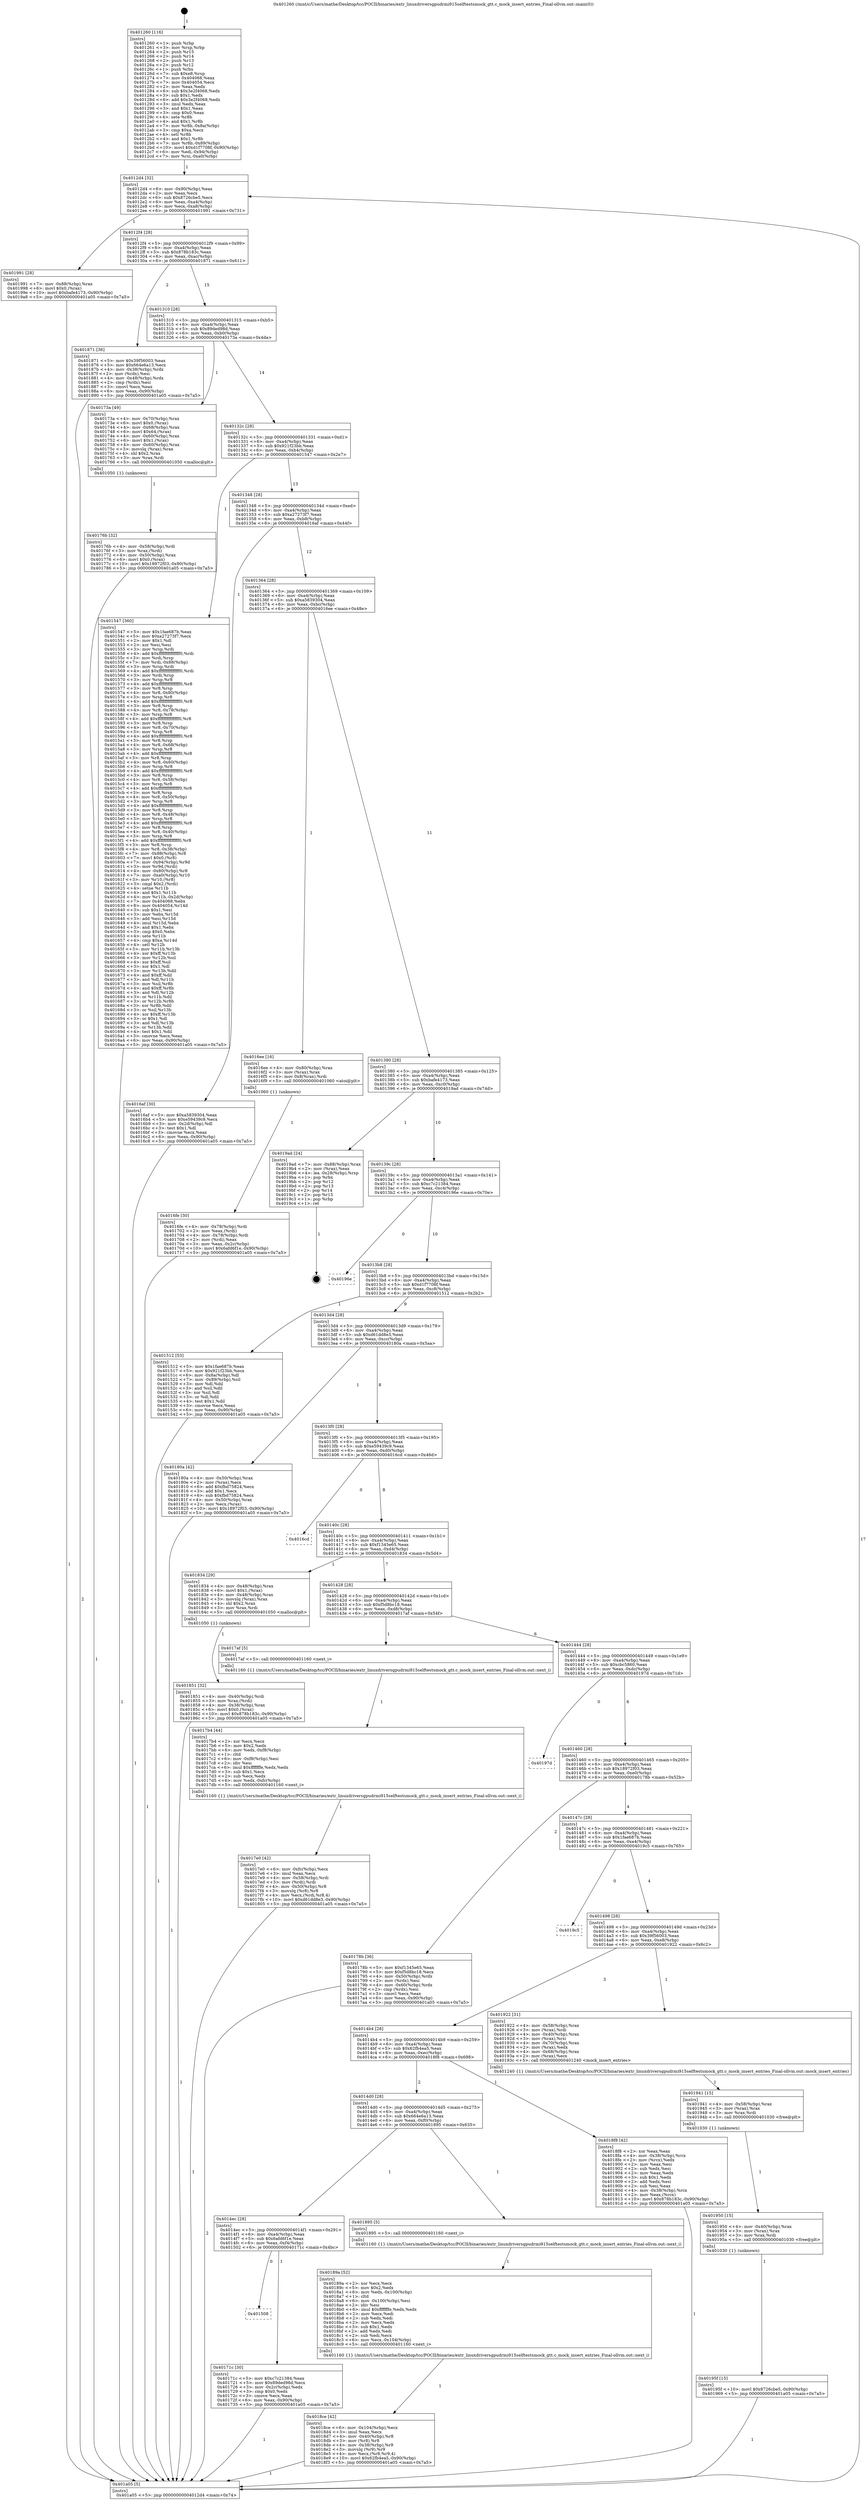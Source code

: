 digraph "0x401260" {
  label = "0x401260 (/mnt/c/Users/mathe/Desktop/tcc/POCII/binaries/extr_linuxdriversgpudrmi915selftestsmock_gtt.c_mock_insert_entries_Final-ollvm.out::main(0))"
  labelloc = "t"
  node[shape=record]

  Entry [label="",width=0.3,height=0.3,shape=circle,fillcolor=black,style=filled]
  "0x4012d4" [label="{
     0x4012d4 [32]\l
     | [instrs]\l
     &nbsp;&nbsp;0x4012d4 \<+6\>: mov -0x90(%rbp),%eax\l
     &nbsp;&nbsp;0x4012da \<+2\>: mov %eax,%ecx\l
     &nbsp;&nbsp;0x4012dc \<+6\>: sub $0x8726cbe5,%ecx\l
     &nbsp;&nbsp;0x4012e2 \<+6\>: mov %eax,-0xa4(%rbp)\l
     &nbsp;&nbsp;0x4012e8 \<+6\>: mov %ecx,-0xa8(%rbp)\l
     &nbsp;&nbsp;0x4012ee \<+6\>: je 0000000000401991 \<main+0x731\>\l
  }"]
  "0x401991" [label="{
     0x401991 [28]\l
     | [instrs]\l
     &nbsp;&nbsp;0x401991 \<+7\>: mov -0x88(%rbp),%rax\l
     &nbsp;&nbsp;0x401998 \<+6\>: movl $0x0,(%rax)\l
     &nbsp;&nbsp;0x40199e \<+10\>: movl $0xbafe4173,-0x90(%rbp)\l
     &nbsp;&nbsp;0x4019a8 \<+5\>: jmp 0000000000401a05 \<main+0x7a5\>\l
  }"]
  "0x4012f4" [label="{
     0x4012f4 [28]\l
     | [instrs]\l
     &nbsp;&nbsp;0x4012f4 \<+5\>: jmp 00000000004012f9 \<main+0x99\>\l
     &nbsp;&nbsp;0x4012f9 \<+6\>: mov -0xa4(%rbp),%eax\l
     &nbsp;&nbsp;0x4012ff \<+5\>: sub $0x878b183c,%eax\l
     &nbsp;&nbsp;0x401304 \<+6\>: mov %eax,-0xac(%rbp)\l
     &nbsp;&nbsp;0x40130a \<+6\>: je 0000000000401871 \<main+0x611\>\l
  }"]
  Exit [label="",width=0.3,height=0.3,shape=circle,fillcolor=black,style=filled,peripheries=2]
  "0x401871" [label="{
     0x401871 [36]\l
     | [instrs]\l
     &nbsp;&nbsp;0x401871 \<+5\>: mov $0x39f56003,%eax\l
     &nbsp;&nbsp;0x401876 \<+5\>: mov $0x664e6a13,%ecx\l
     &nbsp;&nbsp;0x40187b \<+4\>: mov -0x38(%rbp),%rdx\l
     &nbsp;&nbsp;0x40187f \<+2\>: mov (%rdx),%esi\l
     &nbsp;&nbsp;0x401881 \<+4\>: mov -0x48(%rbp),%rdx\l
     &nbsp;&nbsp;0x401885 \<+2\>: cmp (%rdx),%esi\l
     &nbsp;&nbsp;0x401887 \<+3\>: cmovl %ecx,%eax\l
     &nbsp;&nbsp;0x40188a \<+6\>: mov %eax,-0x90(%rbp)\l
     &nbsp;&nbsp;0x401890 \<+5\>: jmp 0000000000401a05 \<main+0x7a5\>\l
  }"]
  "0x401310" [label="{
     0x401310 [28]\l
     | [instrs]\l
     &nbsp;&nbsp;0x401310 \<+5\>: jmp 0000000000401315 \<main+0xb5\>\l
     &nbsp;&nbsp;0x401315 \<+6\>: mov -0xa4(%rbp),%eax\l
     &nbsp;&nbsp;0x40131b \<+5\>: sub $0x89ded98d,%eax\l
     &nbsp;&nbsp;0x401320 \<+6\>: mov %eax,-0xb0(%rbp)\l
     &nbsp;&nbsp;0x401326 \<+6\>: je 000000000040173a \<main+0x4da\>\l
  }"]
  "0x40195f" [label="{
     0x40195f [15]\l
     | [instrs]\l
     &nbsp;&nbsp;0x40195f \<+10\>: movl $0x8726cbe5,-0x90(%rbp)\l
     &nbsp;&nbsp;0x401969 \<+5\>: jmp 0000000000401a05 \<main+0x7a5\>\l
  }"]
  "0x40173a" [label="{
     0x40173a [49]\l
     | [instrs]\l
     &nbsp;&nbsp;0x40173a \<+4\>: mov -0x70(%rbp),%rax\l
     &nbsp;&nbsp;0x40173e \<+6\>: movl $0x0,(%rax)\l
     &nbsp;&nbsp;0x401744 \<+4\>: mov -0x68(%rbp),%rax\l
     &nbsp;&nbsp;0x401748 \<+6\>: movl $0x64,(%rax)\l
     &nbsp;&nbsp;0x40174e \<+4\>: mov -0x60(%rbp),%rax\l
     &nbsp;&nbsp;0x401752 \<+6\>: movl $0x1,(%rax)\l
     &nbsp;&nbsp;0x401758 \<+4\>: mov -0x60(%rbp),%rax\l
     &nbsp;&nbsp;0x40175c \<+3\>: movslq (%rax),%rax\l
     &nbsp;&nbsp;0x40175f \<+4\>: shl $0x2,%rax\l
     &nbsp;&nbsp;0x401763 \<+3\>: mov %rax,%rdi\l
     &nbsp;&nbsp;0x401766 \<+5\>: call 0000000000401050 \<malloc@plt\>\l
     | [calls]\l
     &nbsp;&nbsp;0x401050 \{1\} (unknown)\l
  }"]
  "0x40132c" [label="{
     0x40132c [28]\l
     | [instrs]\l
     &nbsp;&nbsp;0x40132c \<+5\>: jmp 0000000000401331 \<main+0xd1\>\l
     &nbsp;&nbsp;0x401331 \<+6\>: mov -0xa4(%rbp),%eax\l
     &nbsp;&nbsp;0x401337 \<+5\>: sub $0x921f23bb,%eax\l
     &nbsp;&nbsp;0x40133c \<+6\>: mov %eax,-0xb4(%rbp)\l
     &nbsp;&nbsp;0x401342 \<+6\>: je 0000000000401547 \<main+0x2e7\>\l
  }"]
  "0x401950" [label="{
     0x401950 [15]\l
     | [instrs]\l
     &nbsp;&nbsp;0x401950 \<+4\>: mov -0x40(%rbp),%rax\l
     &nbsp;&nbsp;0x401954 \<+3\>: mov (%rax),%rax\l
     &nbsp;&nbsp;0x401957 \<+3\>: mov %rax,%rdi\l
     &nbsp;&nbsp;0x40195a \<+5\>: call 0000000000401030 \<free@plt\>\l
     | [calls]\l
     &nbsp;&nbsp;0x401030 \{1\} (unknown)\l
  }"]
  "0x401547" [label="{
     0x401547 [360]\l
     | [instrs]\l
     &nbsp;&nbsp;0x401547 \<+5\>: mov $0x1fae687b,%eax\l
     &nbsp;&nbsp;0x40154c \<+5\>: mov $0xa27273f7,%ecx\l
     &nbsp;&nbsp;0x401551 \<+2\>: mov $0x1,%dl\l
     &nbsp;&nbsp;0x401553 \<+2\>: xor %esi,%esi\l
     &nbsp;&nbsp;0x401555 \<+3\>: mov %rsp,%rdi\l
     &nbsp;&nbsp;0x401558 \<+4\>: add $0xfffffffffffffff0,%rdi\l
     &nbsp;&nbsp;0x40155c \<+3\>: mov %rdi,%rsp\l
     &nbsp;&nbsp;0x40155f \<+7\>: mov %rdi,-0x88(%rbp)\l
     &nbsp;&nbsp;0x401566 \<+3\>: mov %rsp,%rdi\l
     &nbsp;&nbsp;0x401569 \<+4\>: add $0xfffffffffffffff0,%rdi\l
     &nbsp;&nbsp;0x40156d \<+3\>: mov %rdi,%rsp\l
     &nbsp;&nbsp;0x401570 \<+3\>: mov %rsp,%r8\l
     &nbsp;&nbsp;0x401573 \<+4\>: add $0xfffffffffffffff0,%r8\l
     &nbsp;&nbsp;0x401577 \<+3\>: mov %r8,%rsp\l
     &nbsp;&nbsp;0x40157a \<+4\>: mov %r8,-0x80(%rbp)\l
     &nbsp;&nbsp;0x40157e \<+3\>: mov %rsp,%r8\l
     &nbsp;&nbsp;0x401581 \<+4\>: add $0xfffffffffffffff0,%r8\l
     &nbsp;&nbsp;0x401585 \<+3\>: mov %r8,%rsp\l
     &nbsp;&nbsp;0x401588 \<+4\>: mov %r8,-0x78(%rbp)\l
     &nbsp;&nbsp;0x40158c \<+3\>: mov %rsp,%r8\l
     &nbsp;&nbsp;0x40158f \<+4\>: add $0xfffffffffffffff0,%r8\l
     &nbsp;&nbsp;0x401593 \<+3\>: mov %r8,%rsp\l
     &nbsp;&nbsp;0x401596 \<+4\>: mov %r8,-0x70(%rbp)\l
     &nbsp;&nbsp;0x40159a \<+3\>: mov %rsp,%r8\l
     &nbsp;&nbsp;0x40159d \<+4\>: add $0xfffffffffffffff0,%r8\l
     &nbsp;&nbsp;0x4015a1 \<+3\>: mov %r8,%rsp\l
     &nbsp;&nbsp;0x4015a4 \<+4\>: mov %r8,-0x68(%rbp)\l
     &nbsp;&nbsp;0x4015a8 \<+3\>: mov %rsp,%r8\l
     &nbsp;&nbsp;0x4015ab \<+4\>: add $0xfffffffffffffff0,%r8\l
     &nbsp;&nbsp;0x4015af \<+3\>: mov %r8,%rsp\l
     &nbsp;&nbsp;0x4015b2 \<+4\>: mov %r8,-0x60(%rbp)\l
     &nbsp;&nbsp;0x4015b6 \<+3\>: mov %rsp,%r8\l
     &nbsp;&nbsp;0x4015b9 \<+4\>: add $0xfffffffffffffff0,%r8\l
     &nbsp;&nbsp;0x4015bd \<+3\>: mov %r8,%rsp\l
     &nbsp;&nbsp;0x4015c0 \<+4\>: mov %r8,-0x58(%rbp)\l
     &nbsp;&nbsp;0x4015c4 \<+3\>: mov %rsp,%r8\l
     &nbsp;&nbsp;0x4015c7 \<+4\>: add $0xfffffffffffffff0,%r8\l
     &nbsp;&nbsp;0x4015cb \<+3\>: mov %r8,%rsp\l
     &nbsp;&nbsp;0x4015ce \<+4\>: mov %r8,-0x50(%rbp)\l
     &nbsp;&nbsp;0x4015d2 \<+3\>: mov %rsp,%r8\l
     &nbsp;&nbsp;0x4015d5 \<+4\>: add $0xfffffffffffffff0,%r8\l
     &nbsp;&nbsp;0x4015d9 \<+3\>: mov %r8,%rsp\l
     &nbsp;&nbsp;0x4015dc \<+4\>: mov %r8,-0x48(%rbp)\l
     &nbsp;&nbsp;0x4015e0 \<+3\>: mov %rsp,%r8\l
     &nbsp;&nbsp;0x4015e3 \<+4\>: add $0xfffffffffffffff0,%r8\l
     &nbsp;&nbsp;0x4015e7 \<+3\>: mov %r8,%rsp\l
     &nbsp;&nbsp;0x4015ea \<+4\>: mov %r8,-0x40(%rbp)\l
     &nbsp;&nbsp;0x4015ee \<+3\>: mov %rsp,%r8\l
     &nbsp;&nbsp;0x4015f1 \<+4\>: add $0xfffffffffffffff0,%r8\l
     &nbsp;&nbsp;0x4015f5 \<+3\>: mov %r8,%rsp\l
     &nbsp;&nbsp;0x4015f8 \<+4\>: mov %r8,-0x38(%rbp)\l
     &nbsp;&nbsp;0x4015fc \<+7\>: mov -0x88(%rbp),%r8\l
     &nbsp;&nbsp;0x401603 \<+7\>: movl $0x0,(%r8)\l
     &nbsp;&nbsp;0x40160a \<+7\>: mov -0x94(%rbp),%r9d\l
     &nbsp;&nbsp;0x401611 \<+3\>: mov %r9d,(%rdi)\l
     &nbsp;&nbsp;0x401614 \<+4\>: mov -0x80(%rbp),%r8\l
     &nbsp;&nbsp;0x401618 \<+7\>: mov -0xa0(%rbp),%r10\l
     &nbsp;&nbsp;0x40161f \<+3\>: mov %r10,(%r8)\l
     &nbsp;&nbsp;0x401622 \<+3\>: cmpl $0x2,(%rdi)\l
     &nbsp;&nbsp;0x401625 \<+4\>: setne %r11b\l
     &nbsp;&nbsp;0x401629 \<+4\>: and $0x1,%r11b\l
     &nbsp;&nbsp;0x40162d \<+4\>: mov %r11b,-0x2d(%rbp)\l
     &nbsp;&nbsp;0x401631 \<+7\>: mov 0x404068,%ebx\l
     &nbsp;&nbsp;0x401638 \<+8\>: mov 0x404054,%r14d\l
     &nbsp;&nbsp;0x401640 \<+3\>: sub $0x1,%esi\l
     &nbsp;&nbsp;0x401643 \<+3\>: mov %ebx,%r15d\l
     &nbsp;&nbsp;0x401646 \<+3\>: add %esi,%r15d\l
     &nbsp;&nbsp;0x401649 \<+4\>: imul %r15d,%ebx\l
     &nbsp;&nbsp;0x40164d \<+3\>: and $0x1,%ebx\l
     &nbsp;&nbsp;0x401650 \<+3\>: cmp $0x0,%ebx\l
     &nbsp;&nbsp;0x401653 \<+4\>: sete %r11b\l
     &nbsp;&nbsp;0x401657 \<+4\>: cmp $0xa,%r14d\l
     &nbsp;&nbsp;0x40165b \<+4\>: setl %r12b\l
     &nbsp;&nbsp;0x40165f \<+3\>: mov %r11b,%r13b\l
     &nbsp;&nbsp;0x401662 \<+4\>: xor $0xff,%r13b\l
     &nbsp;&nbsp;0x401666 \<+3\>: mov %r12b,%sil\l
     &nbsp;&nbsp;0x401669 \<+4\>: xor $0xff,%sil\l
     &nbsp;&nbsp;0x40166d \<+3\>: xor $0x1,%dl\l
     &nbsp;&nbsp;0x401670 \<+3\>: mov %r13b,%dil\l
     &nbsp;&nbsp;0x401673 \<+4\>: and $0xff,%dil\l
     &nbsp;&nbsp;0x401677 \<+3\>: and %dl,%r11b\l
     &nbsp;&nbsp;0x40167a \<+3\>: mov %sil,%r8b\l
     &nbsp;&nbsp;0x40167d \<+4\>: and $0xff,%r8b\l
     &nbsp;&nbsp;0x401681 \<+3\>: and %dl,%r12b\l
     &nbsp;&nbsp;0x401684 \<+3\>: or %r11b,%dil\l
     &nbsp;&nbsp;0x401687 \<+3\>: or %r12b,%r8b\l
     &nbsp;&nbsp;0x40168a \<+3\>: xor %r8b,%dil\l
     &nbsp;&nbsp;0x40168d \<+3\>: or %sil,%r13b\l
     &nbsp;&nbsp;0x401690 \<+4\>: xor $0xff,%r13b\l
     &nbsp;&nbsp;0x401694 \<+3\>: or $0x1,%dl\l
     &nbsp;&nbsp;0x401697 \<+3\>: and %dl,%r13b\l
     &nbsp;&nbsp;0x40169a \<+3\>: or %r13b,%dil\l
     &nbsp;&nbsp;0x40169d \<+4\>: test $0x1,%dil\l
     &nbsp;&nbsp;0x4016a1 \<+3\>: cmovne %ecx,%eax\l
     &nbsp;&nbsp;0x4016a4 \<+6\>: mov %eax,-0x90(%rbp)\l
     &nbsp;&nbsp;0x4016aa \<+5\>: jmp 0000000000401a05 \<main+0x7a5\>\l
  }"]
  "0x401348" [label="{
     0x401348 [28]\l
     | [instrs]\l
     &nbsp;&nbsp;0x401348 \<+5\>: jmp 000000000040134d \<main+0xed\>\l
     &nbsp;&nbsp;0x40134d \<+6\>: mov -0xa4(%rbp),%eax\l
     &nbsp;&nbsp;0x401353 \<+5\>: sub $0xa27273f7,%eax\l
     &nbsp;&nbsp;0x401358 \<+6\>: mov %eax,-0xb8(%rbp)\l
     &nbsp;&nbsp;0x40135e \<+6\>: je 00000000004016af \<main+0x44f\>\l
  }"]
  "0x401941" [label="{
     0x401941 [15]\l
     | [instrs]\l
     &nbsp;&nbsp;0x401941 \<+4\>: mov -0x58(%rbp),%rax\l
     &nbsp;&nbsp;0x401945 \<+3\>: mov (%rax),%rax\l
     &nbsp;&nbsp;0x401948 \<+3\>: mov %rax,%rdi\l
     &nbsp;&nbsp;0x40194b \<+5\>: call 0000000000401030 \<free@plt\>\l
     | [calls]\l
     &nbsp;&nbsp;0x401030 \{1\} (unknown)\l
  }"]
  "0x4016af" [label="{
     0x4016af [30]\l
     | [instrs]\l
     &nbsp;&nbsp;0x4016af \<+5\>: mov $0xa5839304,%eax\l
     &nbsp;&nbsp;0x4016b4 \<+5\>: mov $0xe59439c9,%ecx\l
     &nbsp;&nbsp;0x4016b9 \<+3\>: mov -0x2d(%rbp),%dl\l
     &nbsp;&nbsp;0x4016bc \<+3\>: test $0x1,%dl\l
     &nbsp;&nbsp;0x4016bf \<+3\>: cmovne %ecx,%eax\l
     &nbsp;&nbsp;0x4016c2 \<+6\>: mov %eax,-0x90(%rbp)\l
     &nbsp;&nbsp;0x4016c8 \<+5\>: jmp 0000000000401a05 \<main+0x7a5\>\l
  }"]
  "0x401364" [label="{
     0x401364 [28]\l
     | [instrs]\l
     &nbsp;&nbsp;0x401364 \<+5\>: jmp 0000000000401369 \<main+0x109\>\l
     &nbsp;&nbsp;0x401369 \<+6\>: mov -0xa4(%rbp),%eax\l
     &nbsp;&nbsp;0x40136f \<+5\>: sub $0xa5839304,%eax\l
     &nbsp;&nbsp;0x401374 \<+6\>: mov %eax,-0xbc(%rbp)\l
     &nbsp;&nbsp;0x40137a \<+6\>: je 00000000004016ee \<main+0x48e\>\l
  }"]
  "0x4018ce" [label="{
     0x4018ce [42]\l
     | [instrs]\l
     &nbsp;&nbsp;0x4018ce \<+6\>: mov -0x104(%rbp),%ecx\l
     &nbsp;&nbsp;0x4018d4 \<+3\>: imul %eax,%ecx\l
     &nbsp;&nbsp;0x4018d7 \<+4\>: mov -0x40(%rbp),%r8\l
     &nbsp;&nbsp;0x4018db \<+3\>: mov (%r8),%r8\l
     &nbsp;&nbsp;0x4018de \<+4\>: mov -0x38(%rbp),%r9\l
     &nbsp;&nbsp;0x4018e2 \<+3\>: movslq (%r9),%r9\l
     &nbsp;&nbsp;0x4018e5 \<+4\>: mov %ecx,(%r8,%r9,4)\l
     &nbsp;&nbsp;0x4018e9 \<+10\>: movl $0x62fb4ea5,-0x90(%rbp)\l
     &nbsp;&nbsp;0x4018f3 \<+5\>: jmp 0000000000401a05 \<main+0x7a5\>\l
  }"]
  "0x4016ee" [label="{
     0x4016ee [16]\l
     | [instrs]\l
     &nbsp;&nbsp;0x4016ee \<+4\>: mov -0x80(%rbp),%rax\l
     &nbsp;&nbsp;0x4016f2 \<+3\>: mov (%rax),%rax\l
     &nbsp;&nbsp;0x4016f5 \<+4\>: mov 0x8(%rax),%rdi\l
     &nbsp;&nbsp;0x4016f9 \<+5\>: call 0000000000401060 \<atoi@plt\>\l
     | [calls]\l
     &nbsp;&nbsp;0x401060 \{1\} (unknown)\l
  }"]
  "0x401380" [label="{
     0x401380 [28]\l
     | [instrs]\l
     &nbsp;&nbsp;0x401380 \<+5\>: jmp 0000000000401385 \<main+0x125\>\l
     &nbsp;&nbsp;0x401385 \<+6\>: mov -0xa4(%rbp),%eax\l
     &nbsp;&nbsp;0x40138b \<+5\>: sub $0xbafe4173,%eax\l
     &nbsp;&nbsp;0x401390 \<+6\>: mov %eax,-0xc0(%rbp)\l
     &nbsp;&nbsp;0x401396 \<+6\>: je 00000000004019ad \<main+0x74d\>\l
  }"]
  "0x40189a" [label="{
     0x40189a [52]\l
     | [instrs]\l
     &nbsp;&nbsp;0x40189a \<+2\>: xor %ecx,%ecx\l
     &nbsp;&nbsp;0x40189c \<+5\>: mov $0x2,%edx\l
     &nbsp;&nbsp;0x4018a1 \<+6\>: mov %edx,-0x100(%rbp)\l
     &nbsp;&nbsp;0x4018a7 \<+1\>: cltd\l
     &nbsp;&nbsp;0x4018a8 \<+6\>: mov -0x100(%rbp),%esi\l
     &nbsp;&nbsp;0x4018ae \<+2\>: idiv %esi\l
     &nbsp;&nbsp;0x4018b0 \<+6\>: imul $0xfffffffe,%edx,%edx\l
     &nbsp;&nbsp;0x4018b6 \<+2\>: mov %ecx,%edi\l
     &nbsp;&nbsp;0x4018b8 \<+2\>: sub %edx,%edi\l
     &nbsp;&nbsp;0x4018ba \<+2\>: mov %ecx,%edx\l
     &nbsp;&nbsp;0x4018bc \<+3\>: sub $0x1,%edx\l
     &nbsp;&nbsp;0x4018bf \<+2\>: add %edx,%edi\l
     &nbsp;&nbsp;0x4018c1 \<+2\>: sub %edi,%ecx\l
     &nbsp;&nbsp;0x4018c3 \<+6\>: mov %ecx,-0x104(%rbp)\l
     &nbsp;&nbsp;0x4018c9 \<+5\>: call 0000000000401160 \<next_i\>\l
     | [calls]\l
     &nbsp;&nbsp;0x401160 \{1\} (/mnt/c/Users/mathe/Desktop/tcc/POCII/binaries/extr_linuxdriversgpudrmi915selftestsmock_gtt.c_mock_insert_entries_Final-ollvm.out::next_i)\l
  }"]
  "0x4019ad" [label="{
     0x4019ad [24]\l
     | [instrs]\l
     &nbsp;&nbsp;0x4019ad \<+7\>: mov -0x88(%rbp),%rax\l
     &nbsp;&nbsp;0x4019b4 \<+2\>: mov (%rax),%eax\l
     &nbsp;&nbsp;0x4019b6 \<+4\>: lea -0x28(%rbp),%rsp\l
     &nbsp;&nbsp;0x4019ba \<+1\>: pop %rbx\l
     &nbsp;&nbsp;0x4019bb \<+2\>: pop %r12\l
     &nbsp;&nbsp;0x4019bd \<+2\>: pop %r13\l
     &nbsp;&nbsp;0x4019bf \<+2\>: pop %r14\l
     &nbsp;&nbsp;0x4019c1 \<+2\>: pop %r15\l
     &nbsp;&nbsp;0x4019c3 \<+1\>: pop %rbp\l
     &nbsp;&nbsp;0x4019c4 \<+1\>: ret\l
  }"]
  "0x40139c" [label="{
     0x40139c [28]\l
     | [instrs]\l
     &nbsp;&nbsp;0x40139c \<+5\>: jmp 00000000004013a1 \<main+0x141\>\l
     &nbsp;&nbsp;0x4013a1 \<+6\>: mov -0xa4(%rbp),%eax\l
     &nbsp;&nbsp;0x4013a7 \<+5\>: sub $0xc7c21384,%eax\l
     &nbsp;&nbsp;0x4013ac \<+6\>: mov %eax,-0xc4(%rbp)\l
     &nbsp;&nbsp;0x4013b2 \<+6\>: je 000000000040196e \<main+0x70e\>\l
  }"]
  "0x401851" [label="{
     0x401851 [32]\l
     | [instrs]\l
     &nbsp;&nbsp;0x401851 \<+4\>: mov -0x40(%rbp),%rdi\l
     &nbsp;&nbsp;0x401855 \<+3\>: mov %rax,(%rdi)\l
     &nbsp;&nbsp;0x401858 \<+4\>: mov -0x38(%rbp),%rax\l
     &nbsp;&nbsp;0x40185c \<+6\>: movl $0x0,(%rax)\l
     &nbsp;&nbsp;0x401862 \<+10\>: movl $0x878b183c,-0x90(%rbp)\l
     &nbsp;&nbsp;0x40186c \<+5\>: jmp 0000000000401a05 \<main+0x7a5\>\l
  }"]
  "0x40196e" [label="{
     0x40196e\l
  }", style=dashed]
  "0x4013b8" [label="{
     0x4013b8 [28]\l
     | [instrs]\l
     &nbsp;&nbsp;0x4013b8 \<+5\>: jmp 00000000004013bd \<main+0x15d\>\l
     &nbsp;&nbsp;0x4013bd \<+6\>: mov -0xa4(%rbp),%eax\l
     &nbsp;&nbsp;0x4013c3 \<+5\>: sub $0xd1f7708f,%eax\l
     &nbsp;&nbsp;0x4013c8 \<+6\>: mov %eax,-0xc8(%rbp)\l
     &nbsp;&nbsp;0x4013ce \<+6\>: je 0000000000401512 \<main+0x2b2\>\l
  }"]
  "0x4017e0" [label="{
     0x4017e0 [42]\l
     | [instrs]\l
     &nbsp;&nbsp;0x4017e0 \<+6\>: mov -0xfc(%rbp),%ecx\l
     &nbsp;&nbsp;0x4017e6 \<+3\>: imul %eax,%ecx\l
     &nbsp;&nbsp;0x4017e9 \<+4\>: mov -0x58(%rbp),%rdi\l
     &nbsp;&nbsp;0x4017ed \<+3\>: mov (%rdi),%rdi\l
     &nbsp;&nbsp;0x4017f0 \<+4\>: mov -0x50(%rbp),%r8\l
     &nbsp;&nbsp;0x4017f4 \<+3\>: movslq (%r8),%r8\l
     &nbsp;&nbsp;0x4017f7 \<+4\>: mov %ecx,(%rdi,%r8,4)\l
     &nbsp;&nbsp;0x4017fb \<+10\>: movl $0xd61dd8e3,-0x90(%rbp)\l
     &nbsp;&nbsp;0x401805 \<+5\>: jmp 0000000000401a05 \<main+0x7a5\>\l
  }"]
  "0x401512" [label="{
     0x401512 [53]\l
     | [instrs]\l
     &nbsp;&nbsp;0x401512 \<+5\>: mov $0x1fae687b,%eax\l
     &nbsp;&nbsp;0x401517 \<+5\>: mov $0x921f23bb,%ecx\l
     &nbsp;&nbsp;0x40151c \<+6\>: mov -0x8a(%rbp),%dl\l
     &nbsp;&nbsp;0x401522 \<+7\>: mov -0x89(%rbp),%sil\l
     &nbsp;&nbsp;0x401529 \<+3\>: mov %dl,%dil\l
     &nbsp;&nbsp;0x40152c \<+3\>: and %sil,%dil\l
     &nbsp;&nbsp;0x40152f \<+3\>: xor %sil,%dl\l
     &nbsp;&nbsp;0x401532 \<+3\>: or %dl,%dil\l
     &nbsp;&nbsp;0x401535 \<+4\>: test $0x1,%dil\l
     &nbsp;&nbsp;0x401539 \<+3\>: cmovne %ecx,%eax\l
     &nbsp;&nbsp;0x40153c \<+6\>: mov %eax,-0x90(%rbp)\l
     &nbsp;&nbsp;0x401542 \<+5\>: jmp 0000000000401a05 \<main+0x7a5\>\l
  }"]
  "0x4013d4" [label="{
     0x4013d4 [28]\l
     | [instrs]\l
     &nbsp;&nbsp;0x4013d4 \<+5\>: jmp 00000000004013d9 \<main+0x179\>\l
     &nbsp;&nbsp;0x4013d9 \<+6\>: mov -0xa4(%rbp),%eax\l
     &nbsp;&nbsp;0x4013df \<+5\>: sub $0xd61dd8e3,%eax\l
     &nbsp;&nbsp;0x4013e4 \<+6\>: mov %eax,-0xcc(%rbp)\l
     &nbsp;&nbsp;0x4013ea \<+6\>: je 000000000040180a \<main+0x5aa\>\l
  }"]
  "0x401a05" [label="{
     0x401a05 [5]\l
     | [instrs]\l
     &nbsp;&nbsp;0x401a05 \<+5\>: jmp 00000000004012d4 \<main+0x74\>\l
  }"]
  "0x401260" [label="{
     0x401260 [116]\l
     | [instrs]\l
     &nbsp;&nbsp;0x401260 \<+1\>: push %rbp\l
     &nbsp;&nbsp;0x401261 \<+3\>: mov %rsp,%rbp\l
     &nbsp;&nbsp;0x401264 \<+2\>: push %r15\l
     &nbsp;&nbsp;0x401266 \<+2\>: push %r14\l
     &nbsp;&nbsp;0x401268 \<+2\>: push %r13\l
     &nbsp;&nbsp;0x40126a \<+2\>: push %r12\l
     &nbsp;&nbsp;0x40126c \<+1\>: push %rbx\l
     &nbsp;&nbsp;0x40126d \<+7\>: sub $0xe8,%rsp\l
     &nbsp;&nbsp;0x401274 \<+7\>: mov 0x404068,%eax\l
     &nbsp;&nbsp;0x40127b \<+7\>: mov 0x404054,%ecx\l
     &nbsp;&nbsp;0x401282 \<+2\>: mov %eax,%edx\l
     &nbsp;&nbsp;0x401284 \<+6\>: sub $0x3e2f4068,%edx\l
     &nbsp;&nbsp;0x40128a \<+3\>: sub $0x1,%edx\l
     &nbsp;&nbsp;0x40128d \<+6\>: add $0x3e2f4068,%edx\l
     &nbsp;&nbsp;0x401293 \<+3\>: imul %edx,%eax\l
     &nbsp;&nbsp;0x401296 \<+3\>: and $0x1,%eax\l
     &nbsp;&nbsp;0x401299 \<+3\>: cmp $0x0,%eax\l
     &nbsp;&nbsp;0x40129c \<+4\>: sete %r8b\l
     &nbsp;&nbsp;0x4012a0 \<+4\>: and $0x1,%r8b\l
     &nbsp;&nbsp;0x4012a4 \<+7\>: mov %r8b,-0x8a(%rbp)\l
     &nbsp;&nbsp;0x4012ab \<+3\>: cmp $0xa,%ecx\l
     &nbsp;&nbsp;0x4012ae \<+4\>: setl %r8b\l
     &nbsp;&nbsp;0x4012b2 \<+4\>: and $0x1,%r8b\l
     &nbsp;&nbsp;0x4012b6 \<+7\>: mov %r8b,-0x89(%rbp)\l
     &nbsp;&nbsp;0x4012bd \<+10\>: movl $0xd1f7708f,-0x90(%rbp)\l
     &nbsp;&nbsp;0x4012c7 \<+6\>: mov %edi,-0x94(%rbp)\l
     &nbsp;&nbsp;0x4012cd \<+7\>: mov %rsi,-0xa0(%rbp)\l
  }"]
  "0x4017b4" [label="{
     0x4017b4 [44]\l
     | [instrs]\l
     &nbsp;&nbsp;0x4017b4 \<+2\>: xor %ecx,%ecx\l
     &nbsp;&nbsp;0x4017b6 \<+5\>: mov $0x2,%edx\l
     &nbsp;&nbsp;0x4017bb \<+6\>: mov %edx,-0xf8(%rbp)\l
     &nbsp;&nbsp;0x4017c1 \<+1\>: cltd\l
     &nbsp;&nbsp;0x4017c2 \<+6\>: mov -0xf8(%rbp),%esi\l
     &nbsp;&nbsp;0x4017c8 \<+2\>: idiv %esi\l
     &nbsp;&nbsp;0x4017ca \<+6\>: imul $0xfffffffe,%edx,%edx\l
     &nbsp;&nbsp;0x4017d0 \<+3\>: sub $0x1,%ecx\l
     &nbsp;&nbsp;0x4017d3 \<+2\>: sub %ecx,%edx\l
     &nbsp;&nbsp;0x4017d5 \<+6\>: mov %edx,-0xfc(%rbp)\l
     &nbsp;&nbsp;0x4017db \<+5\>: call 0000000000401160 \<next_i\>\l
     | [calls]\l
     &nbsp;&nbsp;0x401160 \{1\} (/mnt/c/Users/mathe/Desktop/tcc/POCII/binaries/extr_linuxdriversgpudrmi915selftestsmock_gtt.c_mock_insert_entries_Final-ollvm.out::next_i)\l
  }"]
  "0x4016fe" [label="{
     0x4016fe [30]\l
     | [instrs]\l
     &nbsp;&nbsp;0x4016fe \<+4\>: mov -0x78(%rbp),%rdi\l
     &nbsp;&nbsp;0x401702 \<+2\>: mov %eax,(%rdi)\l
     &nbsp;&nbsp;0x401704 \<+4\>: mov -0x78(%rbp),%rdi\l
     &nbsp;&nbsp;0x401708 \<+2\>: mov (%rdi),%eax\l
     &nbsp;&nbsp;0x40170a \<+3\>: mov %eax,-0x2c(%rbp)\l
     &nbsp;&nbsp;0x40170d \<+10\>: movl $0x6afd6f1e,-0x90(%rbp)\l
     &nbsp;&nbsp;0x401717 \<+5\>: jmp 0000000000401a05 \<main+0x7a5\>\l
  }"]
  "0x40176b" [label="{
     0x40176b [32]\l
     | [instrs]\l
     &nbsp;&nbsp;0x40176b \<+4\>: mov -0x58(%rbp),%rdi\l
     &nbsp;&nbsp;0x40176f \<+3\>: mov %rax,(%rdi)\l
     &nbsp;&nbsp;0x401772 \<+4\>: mov -0x50(%rbp),%rax\l
     &nbsp;&nbsp;0x401776 \<+6\>: movl $0x0,(%rax)\l
     &nbsp;&nbsp;0x40177c \<+10\>: movl $0x18972f03,-0x90(%rbp)\l
     &nbsp;&nbsp;0x401786 \<+5\>: jmp 0000000000401a05 \<main+0x7a5\>\l
  }"]
  "0x40180a" [label="{
     0x40180a [42]\l
     | [instrs]\l
     &nbsp;&nbsp;0x40180a \<+4\>: mov -0x50(%rbp),%rax\l
     &nbsp;&nbsp;0x40180e \<+2\>: mov (%rax),%ecx\l
     &nbsp;&nbsp;0x401810 \<+6\>: add $0xfbd75824,%ecx\l
     &nbsp;&nbsp;0x401816 \<+3\>: add $0x1,%ecx\l
     &nbsp;&nbsp;0x401819 \<+6\>: sub $0xfbd75824,%ecx\l
     &nbsp;&nbsp;0x40181f \<+4\>: mov -0x50(%rbp),%rax\l
     &nbsp;&nbsp;0x401823 \<+2\>: mov %ecx,(%rax)\l
     &nbsp;&nbsp;0x401825 \<+10\>: movl $0x18972f03,-0x90(%rbp)\l
     &nbsp;&nbsp;0x40182f \<+5\>: jmp 0000000000401a05 \<main+0x7a5\>\l
  }"]
  "0x4013f0" [label="{
     0x4013f0 [28]\l
     | [instrs]\l
     &nbsp;&nbsp;0x4013f0 \<+5\>: jmp 00000000004013f5 \<main+0x195\>\l
     &nbsp;&nbsp;0x4013f5 \<+6\>: mov -0xa4(%rbp),%eax\l
     &nbsp;&nbsp;0x4013fb \<+5\>: sub $0xe59439c9,%eax\l
     &nbsp;&nbsp;0x401400 \<+6\>: mov %eax,-0xd0(%rbp)\l
     &nbsp;&nbsp;0x401406 \<+6\>: je 00000000004016cd \<main+0x46d\>\l
  }"]
  "0x401508" [label="{
     0x401508\l
  }", style=dashed]
  "0x4016cd" [label="{
     0x4016cd\l
  }", style=dashed]
  "0x40140c" [label="{
     0x40140c [28]\l
     | [instrs]\l
     &nbsp;&nbsp;0x40140c \<+5\>: jmp 0000000000401411 \<main+0x1b1\>\l
     &nbsp;&nbsp;0x401411 \<+6\>: mov -0xa4(%rbp),%eax\l
     &nbsp;&nbsp;0x401417 \<+5\>: sub $0xf1345e65,%eax\l
     &nbsp;&nbsp;0x40141c \<+6\>: mov %eax,-0xd4(%rbp)\l
     &nbsp;&nbsp;0x401422 \<+6\>: je 0000000000401834 \<main+0x5d4\>\l
  }"]
  "0x40171c" [label="{
     0x40171c [30]\l
     | [instrs]\l
     &nbsp;&nbsp;0x40171c \<+5\>: mov $0xc7c21384,%eax\l
     &nbsp;&nbsp;0x401721 \<+5\>: mov $0x89ded98d,%ecx\l
     &nbsp;&nbsp;0x401726 \<+3\>: mov -0x2c(%rbp),%edx\l
     &nbsp;&nbsp;0x401729 \<+3\>: cmp $0x0,%edx\l
     &nbsp;&nbsp;0x40172c \<+3\>: cmove %ecx,%eax\l
     &nbsp;&nbsp;0x40172f \<+6\>: mov %eax,-0x90(%rbp)\l
     &nbsp;&nbsp;0x401735 \<+5\>: jmp 0000000000401a05 \<main+0x7a5\>\l
  }"]
  "0x401834" [label="{
     0x401834 [29]\l
     | [instrs]\l
     &nbsp;&nbsp;0x401834 \<+4\>: mov -0x48(%rbp),%rax\l
     &nbsp;&nbsp;0x401838 \<+6\>: movl $0x1,(%rax)\l
     &nbsp;&nbsp;0x40183e \<+4\>: mov -0x48(%rbp),%rax\l
     &nbsp;&nbsp;0x401842 \<+3\>: movslq (%rax),%rax\l
     &nbsp;&nbsp;0x401845 \<+4\>: shl $0x2,%rax\l
     &nbsp;&nbsp;0x401849 \<+3\>: mov %rax,%rdi\l
     &nbsp;&nbsp;0x40184c \<+5\>: call 0000000000401050 \<malloc@plt\>\l
     | [calls]\l
     &nbsp;&nbsp;0x401050 \{1\} (unknown)\l
  }"]
  "0x401428" [label="{
     0x401428 [28]\l
     | [instrs]\l
     &nbsp;&nbsp;0x401428 \<+5\>: jmp 000000000040142d \<main+0x1cd\>\l
     &nbsp;&nbsp;0x40142d \<+6\>: mov -0xa4(%rbp),%eax\l
     &nbsp;&nbsp;0x401433 \<+5\>: sub $0xf5d8bc18,%eax\l
     &nbsp;&nbsp;0x401438 \<+6\>: mov %eax,-0xd8(%rbp)\l
     &nbsp;&nbsp;0x40143e \<+6\>: je 00000000004017af \<main+0x54f\>\l
  }"]
  "0x4014ec" [label="{
     0x4014ec [28]\l
     | [instrs]\l
     &nbsp;&nbsp;0x4014ec \<+5\>: jmp 00000000004014f1 \<main+0x291\>\l
     &nbsp;&nbsp;0x4014f1 \<+6\>: mov -0xa4(%rbp),%eax\l
     &nbsp;&nbsp;0x4014f7 \<+5\>: sub $0x6afd6f1e,%eax\l
     &nbsp;&nbsp;0x4014fc \<+6\>: mov %eax,-0xf4(%rbp)\l
     &nbsp;&nbsp;0x401502 \<+6\>: je 000000000040171c \<main+0x4bc\>\l
  }"]
  "0x4017af" [label="{
     0x4017af [5]\l
     | [instrs]\l
     &nbsp;&nbsp;0x4017af \<+5\>: call 0000000000401160 \<next_i\>\l
     | [calls]\l
     &nbsp;&nbsp;0x401160 \{1\} (/mnt/c/Users/mathe/Desktop/tcc/POCII/binaries/extr_linuxdriversgpudrmi915selftestsmock_gtt.c_mock_insert_entries_Final-ollvm.out::next_i)\l
  }"]
  "0x401444" [label="{
     0x401444 [28]\l
     | [instrs]\l
     &nbsp;&nbsp;0x401444 \<+5\>: jmp 0000000000401449 \<main+0x1e9\>\l
     &nbsp;&nbsp;0x401449 \<+6\>: mov -0xa4(%rbp),%eax\l
     &nbsp;&nbsp;0x40144f \<+5\>: sub $0xcbc5860,%eax\l
     &nbsp;&nbsp;0x401454 \<+6\>: mov %eax,-0xdc(%rbp)\l
     &nbsp;&nbsp;0x40145a \<+6\>: je 000000000040197d \<main+0x71d\>\l
  }"]
  "0x401895" [label="{
     0x401895 [5]\l
     | [instrs]\l
     &nbsp;&nbsp;0x401895 \<+5\>: call 0000000000401160 \<next_i\>\l
     | [calls]\l
     &nbsp;&nbsp;0x401160 \{1\} (/mnt/c/Users/mathe/Desktop/tcc/POCII/binaries/extr_linuxdriversgpudrmi915selftestsmock_gtt.c_mock_insert_entries_Final-ollvm.out::next_i)\l
  }"]
  "0x40197d" [label="{
     0x40197d\l
  }", style=dashed]
  "0x401460" [label="{
     0x401460 [28]\l
     | [instrs]\l
     &nbsp;&nbsp;0x401460 \<+5\>: jmp 0000000000401465 \<main+0x205\>\l
     &nbsp;&nbsp;0x401465 \<+6\>: mov -0xa4(%rbp),%eax\l
     &nbsp;&nbsp;0x40146b \<+5\>: sub $0x18972f03,%eax\l
     &nbsp;&nbsp;0x401470 \<+6\>: mov %eax,-0xe0(%rbp)\l
     &nbsp;&nbsp;0x401476 \<+6\>: je 000000000040178b \<main+0x52b\>\l
  }"]
  "0x4014d0" [label="{
     0x4014d0 [28]\l
     | [instrs]\l
     &nbsp;&nbsp;0x4014d0 \<+5\>: jmp 00000000004014d5 \<main+0x275\>\l
     &nbsp;&nbsp;0x4014d5 \<+6\>: mov -0xa4(%rbp),%eax\l
     &nbsp;&nbsp;0x4014db \<+5\>: sub $0x664e6a13,%eax\l
     &nbsp;&nbsp;0x4014e0 \<+6\>: mov %eax,-0xf0(%rbp)\l
     &nbsp;&nbsp;0x4014e6 \<+6\>: je 0000000000401895 \<main+0x635\>\l
  }"]
  "0x40178b" [label="{
     0x40178b [36]\l
     | [instrs]\l
     &nbsp;&nbsp;0x40178b \<+5\>: mov $0xf1345e65,%eax\l
     &nbsp;&nbsp;0x401790 \<+5\>: mov $0xf5d8bc18,%ecx\l
     &nbsp;&nbsp;0x401795 \<+4\>: mov -0x50(%rbp),%rdx\l
     &nbsp;&nbsp;0x401799 \<+2\>: mov (%rdx),%esi\l
     &nbsp;&nbsp;0x40179b \<+4\>: mov -0x60(%rbp),%rdx\l
     &nbsp;&nbsp;0x40179f \<+2\>: cmp (%rdx),%esi\l
     &nbsp;&nbsp;0x4017a1 \<+3\>: cmovl %ecx,%eax\l
     &nbsp;&nbsp;0x4017a4 \<+6\>: mov %eax,-0x90(%rbp)\l
     &nbsp;&nbsp;0x4017aa \<+5\>: jmp 0000000000401a05 \<main+0x7a5\>\l
  }"]
  "0x40147c" [label="{
     0x40147c [28]\l
     | [instrs]\l
     &nbsp;&nbsp;0x40147c \<+5\>: jmp 0000000000401481 \<main+0x221\>\l
     &nbsp;&nbsp;0x401481 \<+6\>: mov -0xa4(%rbp),%eax\l
     &nbsp;&nbsp;0x401487 \<+5\>: sub $0x1fae687b,%eax\l
     &nbsp;&nbsp;0x40148c \<+6\>: mov %eax,-0xe4(%rbp)\l
     &nbsp;&nbsp;0x401492 \<+6\>: je 00000000004019c5 \<main+0x765\>\l
  }"]
  "0x4018f8" [label="{
     0x4018f8 [42]\l
     | [instrs]\l
     &nbsp;&nbsp;0x4018f8 \<+2\>: xor %eax,%eax\l
     &nbsp;&nbsp;0x4018fa \<+4\>: mov -0x38(%rbp),%rcx\l
     &nbsp;&nbsp;0x4018fe \<+2\>: mov (%rcx),%edx\l
     &nbsp;&nbsp;0x401900 \<+2\>: mov %eax,%esi\l
     &nbsp;&nbsp;0x401902 \<+2\>: sub %edx,%esi\l
     &nbsp;&nbsp;0x401904 \<+2\>: mov %eax,%edx\l
     &nbsp;&nbsp;0x401906 \<+3\>: sub $0x1,%edx\l
     &nbsp;&nbsp;0x401909 \<+2\>: add %edx,%esi\l
     &nbsp;&nbsp;0x40190b \<+2\>: sub %esi,%eax\l
     &nbsp;&nbsp;0x40190d \<+4\>: mov -0x38(%rbp),%rcx\l
     &nbsp;&nbsp;0x401911 \<+2\>: mov %eax,(%rcx)\l
     &nbsp;&nbsp;0x401913 \<+10\>: movl $0x878b183c,-0x90(%rbp)\l
     &nbsp;&nbsp;0x40191d \<+5\>: jmp 0000000000401a05 \<main+0x7a5\>\l
  }"]
  "0x4019c5" [label="{
     0x4019c5\l
  }", style=dashed]
  "0x401498" [label="{
     0x401498 [28]\l
     | [instrs]\l
     &nbsp;&nbsp;0x401498 \<+5\>: jmp 000000000040149d \<main+0x23d\>\l
     &nbsp;&nbsp;0x40149d \<+6\>: mov -0xa4(%rbp),%eax\l
     &nbsp;&nbsp;0x4014a3 \<+5\>: sub $0x39f56003,%eax\l
     &nbsp;&nbsp;0x4014a8 \<+6\>: mov %eax,-0xe8(%rbp)\l
     &nbsp;&nbsp;0x4014ae \<+6\>: je 0000000000401922 \<main+0x6c2\>\l
  }"]
  "0x4014b4" [label="{
     0x4014b4 [28]\l
     | [instrs]\l
     &nbsp;&nbsp;0x4014b4 \<+5\>: jmp 00000000004014b9 \<main+0x259\>\l
     &nbsp;&nbsp;0x4014b9 \<+6\>: mov -0xa4(%rbp),%eax\l
     &nbsp;&nbsp;0x4014bf \<+5\>: sub $0x62fb4ea5,%eax\l
     &nbsp;&nbsp;0x4014c4 \<+6\>: mov %eax,-0xec(%rbp)\l
     &nbsp;&nbsp;0x4014ca \<+6\>: je 00000000004018f8 \<main+0x698\>\l
  }"]
  "0x401922" [label="{
     0x401922 [31]\l
     | [instrs]\l
     &nbsp;&nbsp;0x401922 \<+4\>: mov -0x58(%rbp),%rax\l
     &nbsp;&nbsp;0x401926 \<+3\>: mov (%rax),%rdi\l
     &nbsp;&nbsp;0x401929 \<+4\>: mov -0x40(%rbp),%rax\l
     &nbsp;&nbsp;0x40192d \<+3\>: mov (%rax),%rsi\l
     &nbsp;&nbsp;0x401930 \<+4\>: mov -0x70(%rbp),%rax\l
     &nbsp;&nbsp;0x401934 \<+2\>: mov (%rax),%edx\l
     &nbsp;&nbsp;0x401936 \<+4\>: mov -0x68(%rbp),%rax\l
     &nbsp;&nbsp;0x40193a \<+2\>: mov (%rax),%ecx\l
     &nbsp;&nbsp;0x40193c \<+5\>: call 0000000000401240 \<mock_insert_entries\>\l
     | [calls]\l
     &nbsp;&nbsp;0x401240 \{1\} (/mnt/c/Users/mathe/Desktop/tcc/POCII/binaries/extr_linuxdriversgpudrmi915selftestsmock_gtt.c_mock_insert_entries_Final-ollvm.out::mock_insert_entries)\l
  }"]
  Entry -> "0x401260" [label=" 1"]
  "0x4012d4" -> "0x401991" [label=" 1"]
  "0x4012d4" -> "0x4012f4" [label=" 17"]
  "0x4019ad" -> Exit [label=" 1"]
  "0x4012f4" -> "0x401871" [label=" 2"]
  "0x4012f4" -> "0x401310" [label=" 15"]
  "0x401991" -> "0x401a05" [label=" 1"]
  "0x401310" -> "0x40173a" [label=" 1"]
  "0x401310" -> "0x40132c" [label=" 14"]
  "0x40195f" -> "0x401a05" [label=" 1"]
  "0x40132c" -> "0x401547" [label=" 1"]
  "0x40132c" -> "0x401348" [label=" 13"]
  "0x401950" -> "0x40195f" [label=" 1"]
  "0x401348" -> "0x4016af" [label=" 1"]
  "0x401348" -> "0x401364" [label=" 12"]
  "0x401941" -> "0x401950" [label=" 1"]
  "0x401364" -> "0x4016ee" [label=" 1"]
  "0x401364" -> "0x401380" [label=" 11"]
  "0x401922" -> "0x401941" [label=" 1"]
  "0x401380" -> "0x4019ad" [label=" 1"]
  "0x401380" -> "0x40139c" [label=" 10"]
  "0x4018f8" -> "0x401a05" [label=" 1"]
  "0x40139c" -> "0x40196e" [label=" 0"]
  "0x40139c" -> "0x4013b8" [label=" 10"]
  "0x4018ce" -> "0x401a05" [label=" 1"]
  "0x4013b8" -> "0x401512" [label=" 1"]
  "0x4013b8" -> "0x4013d4" [label=" 9"]
  "0x401512" -> "0x401a05" [label=" 1"]
  "0x401260" -> "0x4012d4" [label=" 1"]
  "0x401a05" -> "0x4012d4" [label=" 17"]
  "0x40189a" -> "0x4018ce" [label=" 1"]
  "0x401547" -> "0x401a05" [label=" 1"]
  "0x4016af" -> "0x401a05" [label=" 1"]
  "0x4016ee" -> "0x4016fe" [label=" 1"]
  "0x4016fe" -> "0x401a05" [label=" 1"]
  "0x401895" -> "0x40189a" [label=" 1"]
  "0x4013d4" -> "0x40180a" [label=" 1"]
  "0x4013d4" -> "0x4013f0" [label=" 8"]
  "0x401871" -> "0x401a05" [label=" 2"]
  "0x4013f0" -> "0x4016cd" [label=" 0"]
  "0x4013f0" -> "0x40140c" [label=" 8"]
  "0x401851" -> "0x401a05" [label=" 1"]
  "0x40140c" -> "0x401834" [label=" 1"]
  "0x40140c" -> "0x401428" [label=" 7"]
  "0x401834" -> "0x401851" [label=" 1"]
  "0x401428" -> "0x4017af" [label=" 1"]
  "0x401428" -> "0x401444" [label=" 6"]
  "0x4017e0" -> "0x401a05" [label=" 1"]
  "0x401444" -> "0x40197d" [label=" 0"]
  "0x401444" -> "0x401460" [label=" 6"]
  "0x4017b4" -> "0x4017e0" [label=" 1"]
  "0x401460" -> "0x40178b" [label=" 2"]
  "0x401460" -> "0x40147c" [label=" 4"]
  "0x40178b" -> "0x401a05" [label=" 2"]
  "0x40147c" -> "0x4019c5" [label=" 0"]
  "0x40147c" -> "0x401498" [label=" 4"]
  "0x40176b" -> "0x401a05" [label=" 1"]
  "0x401498" -> "0x401922" [label=" 1"]
  "0x401498" -> "0x4014b4" [label=" 3"]
  "0x40173a" -> "0x40176b" [label=" 1"]
  "0x4014b4" -> "0x4018f8" [label=" 1"]
  "0x4014b4" -> "0x4014d0" [label=" 2"]
  "0x4017af" -> "0x4017b4" [label=" 1"]
  "0x4014d0" -> "0x401895" [label=" 1"]
  "0x4014d0" -> "0x4014ec" [label=" 1"]
  "0x40180a" -> "0x401a05" [label=" 1"]
  "0x4014ec" -> "0x40171c" [label=" 1"]
  "0x4014ec" -> "0x401508" [label=" 0"]
  "0x40171c" -> "0x401a05" [label=" 1"]
}
